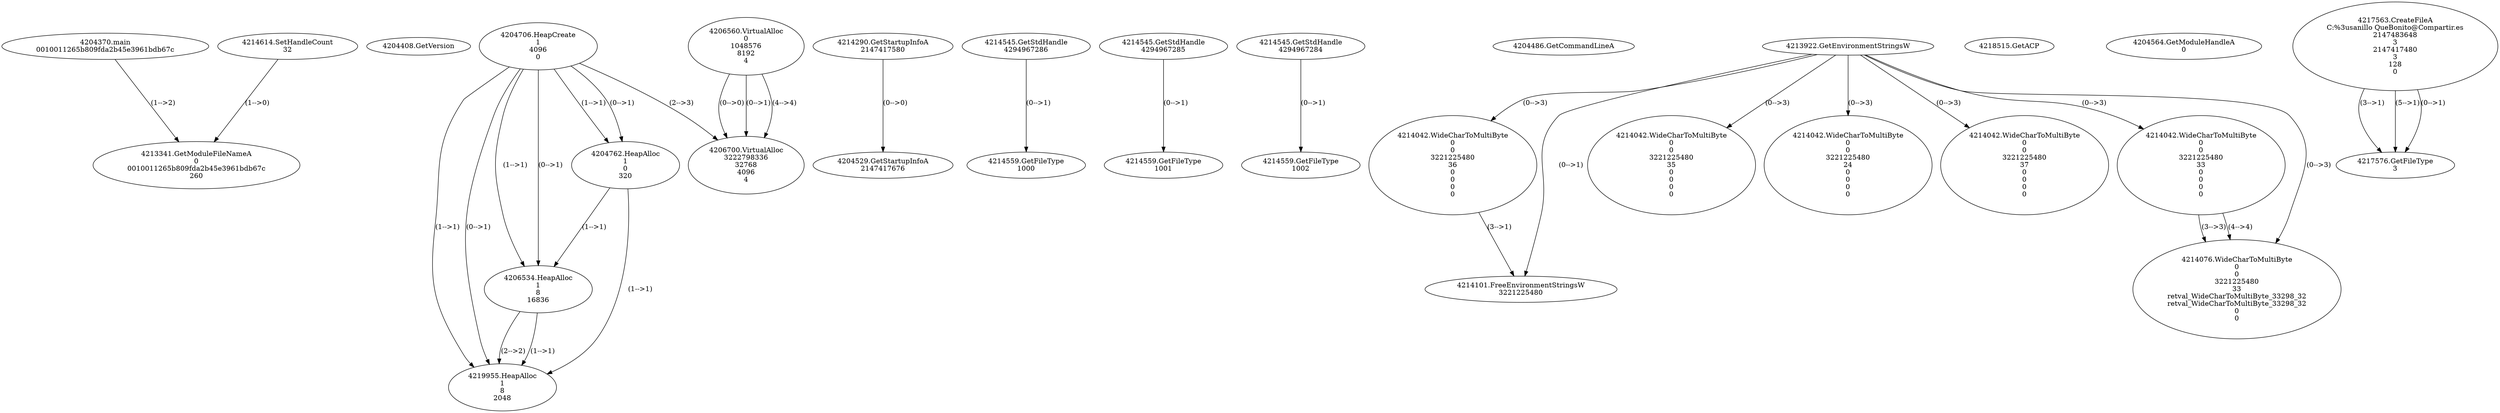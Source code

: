 // Global SCDG with merge call
digraph {
	0 [label="4204370.main
0010011265b809fda2b45e3961bdb67c"]
	1 [label="4204408.GetVersion
"]
	2 [label="4204706.HeapCreate
1
4096
0"]
	3 [label="4204762.HeapAlloc
1
0
320"]
	2 -> 3 [label="(1-->1)"]
	2 -> 3 [label="(0-->1)"]
	4 [label="4206534.HeapAlloc
1
8
16836"]
	2 -> 4 [label="(1-->1)"]
	2 -> 4 [label="(0-->1)"]
	3 -> 4 [label="(1-->1)"]
	5 [label="4206560.VirtualAlloc
0
1048576
8192
4"]
	6 [label="4206700.VirtualAlloc
3222798336
32768
4096
4"]
	5 -> 6 [label="(0-->1)"]
	2 -> 6 [label="(2-->3)"]
	5 -> 6 [label="(4-->4)"]
	5 -> 6 [label="(0-->0)"]
	7 [label="4214290.GetStartupInfoA
2147417580"]
	8 [label="4214545.GetStdHandle
4294967286"]
	9 [label="4214559.GetFileType
1000"]
	8 -> 9 [label="(0-->1)"]
	10 [label="4214545.GetStdHandle
4294967285"]
	11 [label="4214559.GetFileType
1001"]
	10 -> 11 [label="(0-->1)"]
	12 [label="4214545.GetStdHandle
4294967284"]
	13 [label="4214559.GetFileType
1002"]
	12 -> 13 [label="(0-->1)"]
	14 [label="4214614.SetHandleCount
32"]
	15 [label="4204486.GetCommandLineA
"]
	16 [label="4213922.GetEnvironmentStringsW
"]
	17 [label="4214042.WideCharToMultiByte
0
0
3221225480
36
0
0
0
0"]
	16 -> 17 [label="(0-->3)"]
	18 [label="4214101.FreeEnvironmentStringsW
3221225480"]
	16 -> 18 [label="(0-->1)"]
	17 -> 18 [label="(3-->1)"]
	19 [label="4218515.GetACP
"]
	20 [label="4214042.WideCharToMultiByte
0
0
3221225480
35
0
0
0
0"]
	16 -> 20 [label="(0-->3)"]
	21 [label="4213341.GetModuleFileNameA
0
0010011265b809fda2b45e3961bdb67c
260"]
	0 -> 21 [label="(1-->2)"]
	14 -> 21 [label="(1-->0)"]
	22 [label="4219955.HeapAlloc
1
8
2048"]
	2 -> 22 [label="(1-->1)"]
	2 -> 22 [label="(0-->1)"]
	3 -> 22 [label="(1-->1)"]
	4 -> 22 [label="(1-->1)"]
	4 -> 22 [label="(2-->2)"]
	23 [label="4204529.GetStartupInfoA
2147417676"]
	7 -> 23 [label="(0-->0)"]
	24 [label="4204564.GetModuleHandleA
0"]
	25 [label="4217563.CreateFileA
C:\Gusanillo QueBonito@Compartir.es
2147483648
3
2147417480
3
128
0"]
	26 [label="4217576.GetFileType
3"]
	25 -> 26 [label="(3-->1)"]
	25 -> 26 [label="(5-->1)"]
	25 -> 26 [label="(0-->1)"]
	27 [label="4214042.WideCharToMultiByte
0
0
3221225480
24
0
0
0
0"]
	16 -> 27 [label="(0-->3)"]
	28 [label="4214042.WideCharToMultiByte
0
0
3221225480
37
0
0
0
0"]
	16 -> 28 [label="(0-->3)"]
	29 [label="4214042.WideCharToMultiByte
0
0
3221225480
33
0
0
0
0"]
	16 -> 29 [label="(0-->3)"]
	30 [label="4214076.WideCharToMultiByte
0
0
3221225480
33
retval_WideCharToMultiByte_33298_32
retval_WideCharToMultiByte_33298_32
0
0"]
	16 -> 30 [label="(0-->3)"]
	29 -> 30 [label="(3-->3)"]
	29 -> 30 [label="(4-->4)"]
}
